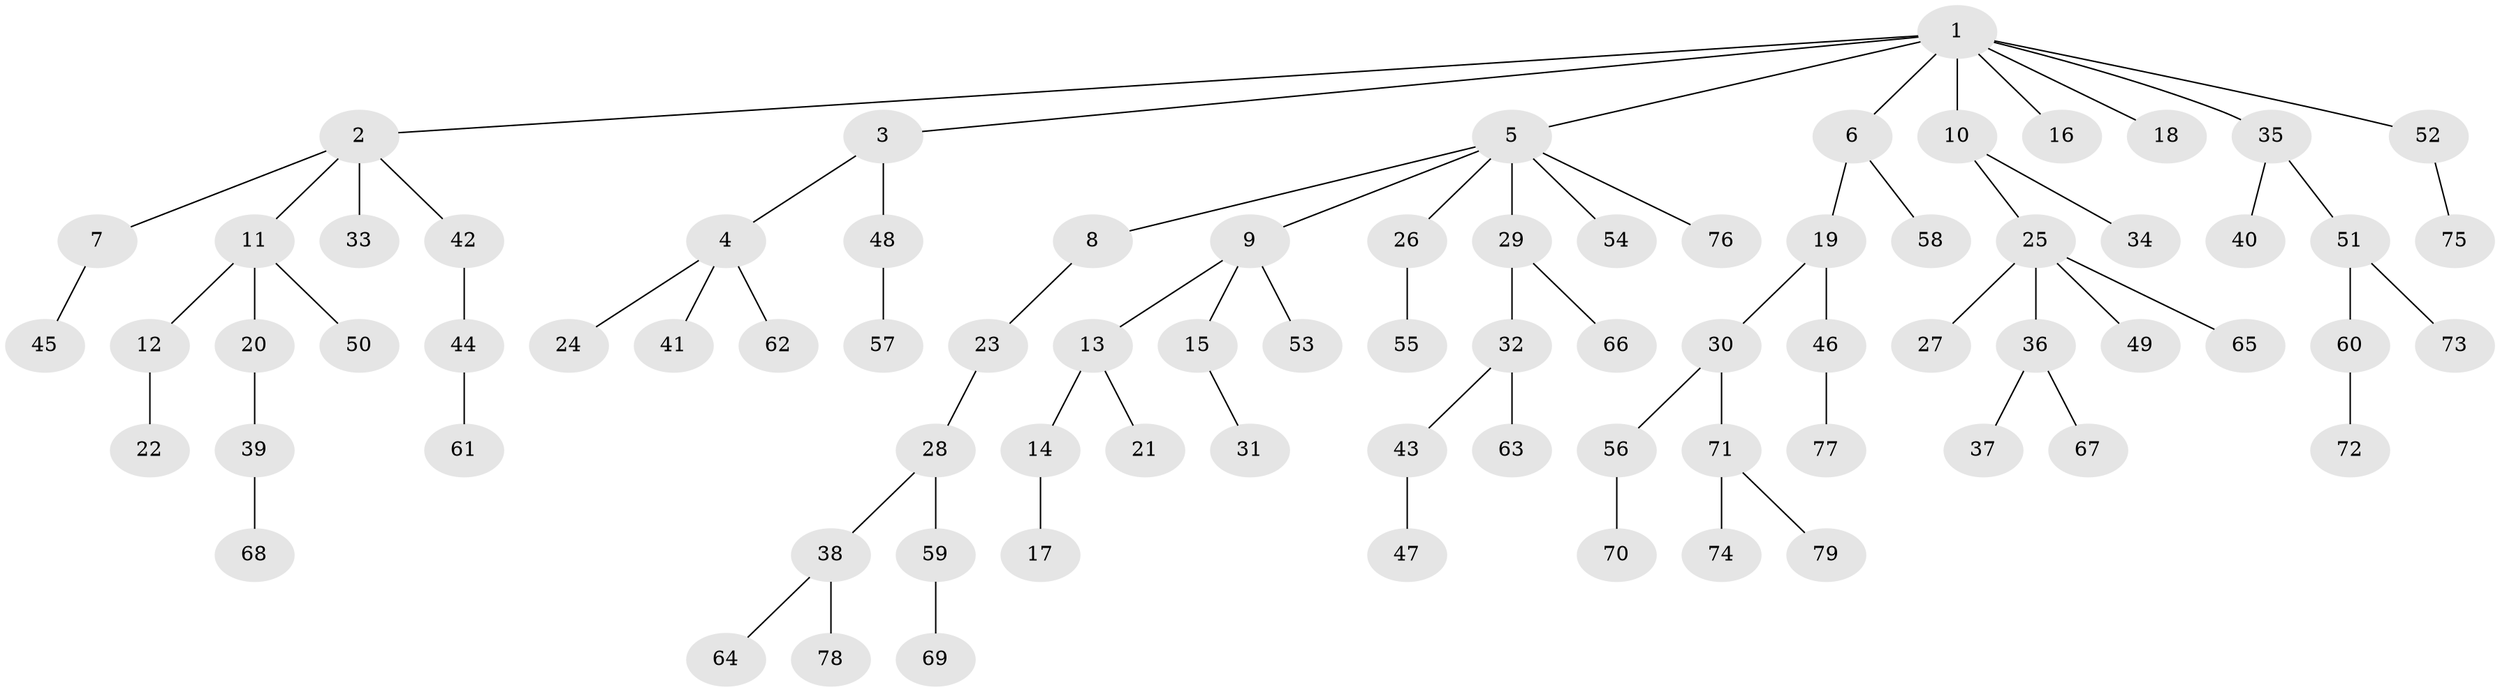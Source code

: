 // coarse degree distribution, {7: 0.03125, 3: 0.0625, 2: 0.5, 5: 0.03125, 1: 0.375}
// Generated by graph-tools (version 1.1) at 2025/51/03/04/25 22:51:47]
// undirected, 79 vertices, 78 edges
graph export_dot {
  node [color=gray90,style=filled];
  1;
  2;
  3;
  4;
  5;
  6;
  7;
  8;
  9;
  10;
  11;
  12;
  13;
  14;
  15;
  16;
  17;
  18;
  19;
  20;
  21;
  22;
  23;
  24;
  25;
  26;
  27;
  28;
  29;
  30;
  31;
  32;
  33;
  34;
  35;
  36;
  37;
  38;
  39;
  40;
  41;
  42;
  43;
  44;
  45;
  46;
  47;
  48;
  49;
  50;
  51;
  52;
  53;
  54;
  55;
  56;
  57;
  58;
  59;
  60;
  61;
  62;
  63;
  64;
  65;
  66;
  67;
  68;
  69;
  70;
  71;
  72;
  73;
  74;
  75;
  76;
  77;
  78;
  79;
  1 -- 2;
  1 -- 3;
  1 -- 5;
  1 -- 6;
  1 -- 10;
  1 -- 16;
  1 -- 18;
  1 -- 35;
  1 -- 52;
  2 -- 7;
  2 -- 11;
  2 -- 33;
  2 -- 42;
  3 -- 4;
  3 -- 48;
  4 -- 24;
  4 -- 41;
  4 -- 62;
  5 -- 8;
  5 -- 9;
  5 -- 26;
  5 -- 29;
  5 -- 54;
  5 -- 76;
  6 -- 19;
  6 -- 58;
  7 -- 45;
  8 -- 23;
  9 -- 13;
  9 -- 15;
  9 -- 53;
  10 -- 25;
  10 -- 34;
  11 -- 12;
  11 -- 20;
  11 -- 50;
  12 -- 22;
  13 -- 14;
  13 -- 21;
  14 -- 17;
  15 -- 31;
  19 -- 30;
  19 -- 46;
  20 -- 39;
  23 -- 28;
  25 -- 27;
  25 -- 36;
  25 -- 49;
  25 -- 65;
  26 -- 55;
  28 -- 38;
  28 -- 59;
  29 -- 32;
  29 -- 66;
  30 -- 56;
  30 -- 71;
  32 -- 43;
  32 -- 63;
  35 -- 40;
  35 -- 51;
  36 -- 37;
  36 -- 67;
  38 -- 64;
  38 -- 78;
  39 -- 68;
  42 -- 44;
  43 -- 47;
  44 -- 61;
  46 -- 77;
  48 -- 57;
  51 -- 60;
  51 -- 73;
  52 -- 75;
  56 -- 70;
  59 -- 69;
  60 -- 72;
  71 -- 74;
  71 -- 79;
}
